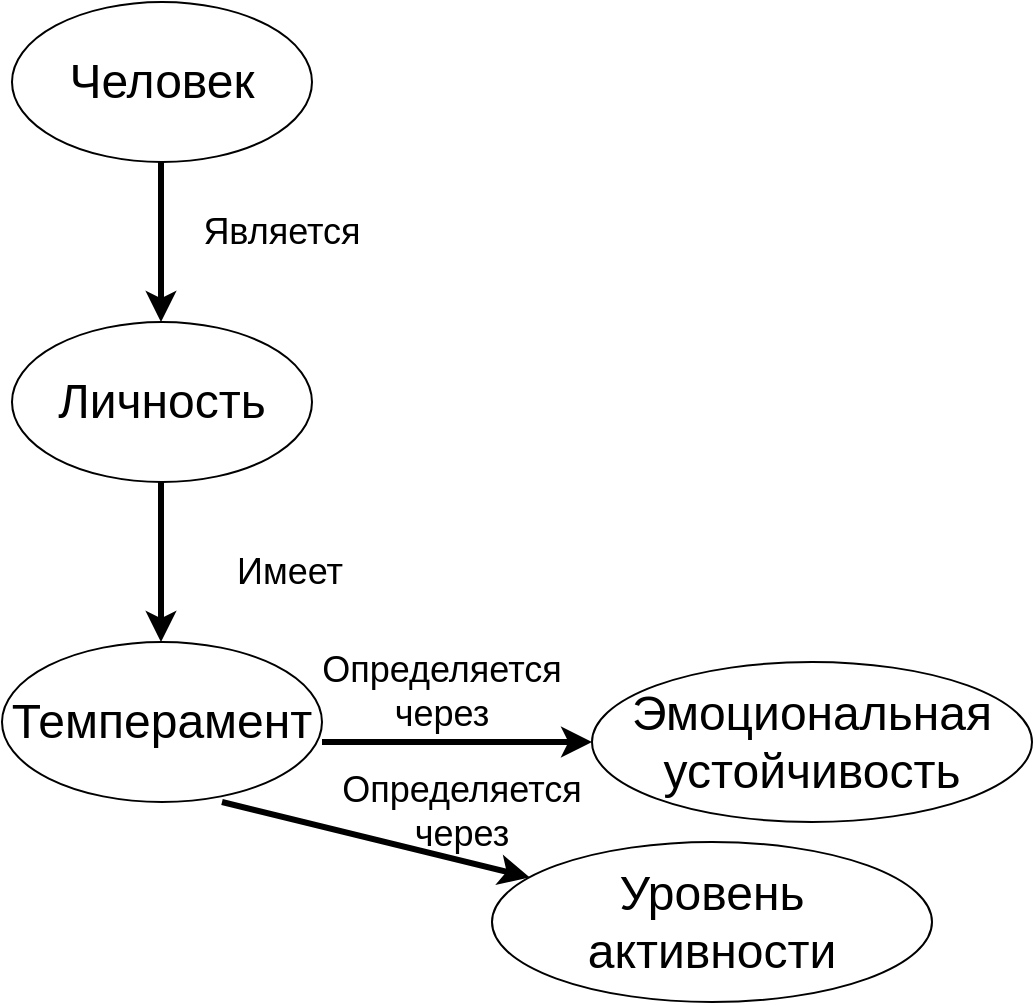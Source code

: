 <mxfile version="25.0.3">
  <diagram name="Страница — 1" id="UBcZNj0CW8v7sl9Pv-SL">
    <mxGraphModel dx="653" dy="936" grid="1" gridSize="10" guides="1" tooltips="1" connect="1" arrows="1" fold="1" page="1" pageScale="1" pageWidth="827" pageHeight="1169" math="0" shadow="0">
      <root>
        <mxCell id="0" />
        <mxCell id="1" parent="0" />
        <mxCell id="ywPE58ERe0Zjie2IHpUZ-2" value="" style="endArrow=classic;html=1;rounded=0;fontSize=12;strokeWidth=3;" edge="1" parent="1">
          <mxGeometry width="50" height="50" relative="1" as="geometry">
            <mxPoint x="394.5" y="210" as="sourcePoint" />
            <mxPoint x="394.5" y="290" as="targetPoint" />
          </mxGeometry>
        </mxCell>
        <mxCell id="ywPE58ERe0Zjie2IHpUZ-3" value="Человек" style="ellipse;whiteSpace=wrap;html=1;fontSize=24;" vertex="1" parent="1">
          <mxGeometry x="320" y="130" width="150" height="80" as="geometry" />
        </mxCell>
        <mxCell id="ywPE58ERe0Zjie2IHpUZ-6" value="Личность" style="ellipse;whiteSpace=wrap;html=1;fontSize=24;" vertex="1" parent="1">
          <mxGeometry x="320" y="290" width="150" height="80" as="geometry" />
        </mxCell>
        <mxCell id="ywPE58ERe0Zjie2IHpUZ-8" value="Темперамент" style="ellipse;whiteSpace=wrap;html=1;fontSize=24;" vertex="1" parent="1">
          <mxGeometry x="315" y="450" width="160" height="80" as="geometry" />
        </mxCell>
        <mxCell id="ywPE58ERe0Zjie2IHpUZ-9" value="" style="endArrow=classic;html=1;rounded=0;fontSize=12;strokeWidth=3;" edge="1" parent="1">
          <mxGeometry width="50" height="50" relative="1" as="geometry">
            <mxPoint x="394.5" y="370" as="sourcePoint" />
            <mxPoint x="394.5" y="450" as="targetPoint" />
          </mxGeometry>
        </mxCell>
        <mxCell id="ywPE58ERe0Zjie2IHpUZ-10" value="Является" style="text;html=1;align=center;verticalAlign=middle;whiteSpace=wrap;rounded=0;fontSize=18;" vertex="1" parent="1">
          <mxGeometry x="410" y="230" width="90" height="30" as="geometry" />
        </mxCell>
        <mxCell id="ywPE58ERe0Zjie2IHpUZ-11" value="Имеет" style="text;html=1;align=center;verticalAlign=middle;whiteSpace=wrap;rounded=0;fontSize=18;" vertex="1" parent="1">
          <mxGeometry x="414" y="400" width="90" height="30" as="geometry" />
        </mxCell>
        <mxCell id="ywPE58ERe0Zjie2IHpUZ-12" value="" style="endArrow=classic;html=1;rounded=0;fontSize=12;strokeWidth=3;" edge="1" parent="1">
          <mxGeometry width="50" height="50" relative="1" as="geometry">
            <mxPoint x="475" y="500" as="sourcePoint" />
            <mxPoint x="610" y="500" as="targetPoint" />
          </mxGeometry>
        </mxCell>
        <mxCell id="ywPE58ERe0Zjie2IHpUZ-13" value="Определяется через" style="text;html=1;align=center;verticalAlign=middle;whiteSpace=wrap;rounded=0;fontSize=18;" vertex="1" parent="1">
          <mxGeometry x="490" y="460" width="90" height="30" as="geometry" />
        </mxCell>
        <mxCell id="ywPE58ERe0Zjie2IHpUZ-14" value="Эмоциональная устойчивость" style="ellipse;whiteSpace=wrap;html=1;fontSize=24;" vertex="1" parent="1">
          <mxGeometry x="610" y="460" width="220" height="80" as="geometry" />
        </mxCell>
        <mxCell id="ywPE58ERe0Zjie2IHpUZ-15" value="Определяется через" style="text;html=1;align=center;verticalAlign=middle;whiteSpace=wrap;rounded=0;fontSize=18;" vertex="1" parent="1">
          <mxGeometry x="500" y="520" width="90" height="30" as="geometry" />
        </mxCell>
        <mxCell id="ywPE58ERe0Zjie2IHpUZ-16" value="Уровень активности" style="ellipse;whiteSpace=wrap;html=1;fontSize=24;" vertex="1" parent="1">
          <mxGeometry x="560" y="550" width="220" height="80" as="geometry" />
        </mxCell>
        <mxCell id="ywPE58ERe0Zjie2IHpUZ-17" value="" style="endArrow=classic;html=1;rounded=0;fontSize=12;strokeWidth=3;" edge="1" parent="1" target="ywPE58ERe0Zjie2IHpUZ-16">
          <mxGeometry width="50" height="50" relative="1" as="geometry">
            <mxPoint x="425" y="530" as="sourcePoint" />
            <mxPoint x="560" y="530" as="targetPoint" />
          </mxGeometry>
        </mxCell>
      </root>
    </mxGraphModel>
  </diagram>
</mxfile>
